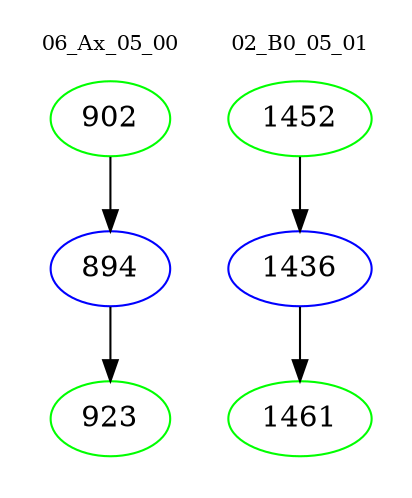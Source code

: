 digraph{
subgraph cluster_0 {
color = white
label = "06_Ax_05_00";
fontsize=10;
T0_902 [label="902", color="green"]
T0_902 -> T0_894 [color="black"]
T0_894 [label="894", color="blue"]
T0_894 -> T0_923 [color="black"]
T0_923 [label="923", color="green"]
}
subgraph cluster_1 {
color = white
label = "02_B0_05_01";
fontsize=10;
T1_1452 [label="1452", color="green"]
T1_1452 -> T1_1436 [color="black"]
T1_1436 [label="1436", color="blue"]
T1_1436 -> T1_1461 [color="black"]
T1_1461 [label="1461", color="green"]
}
}
